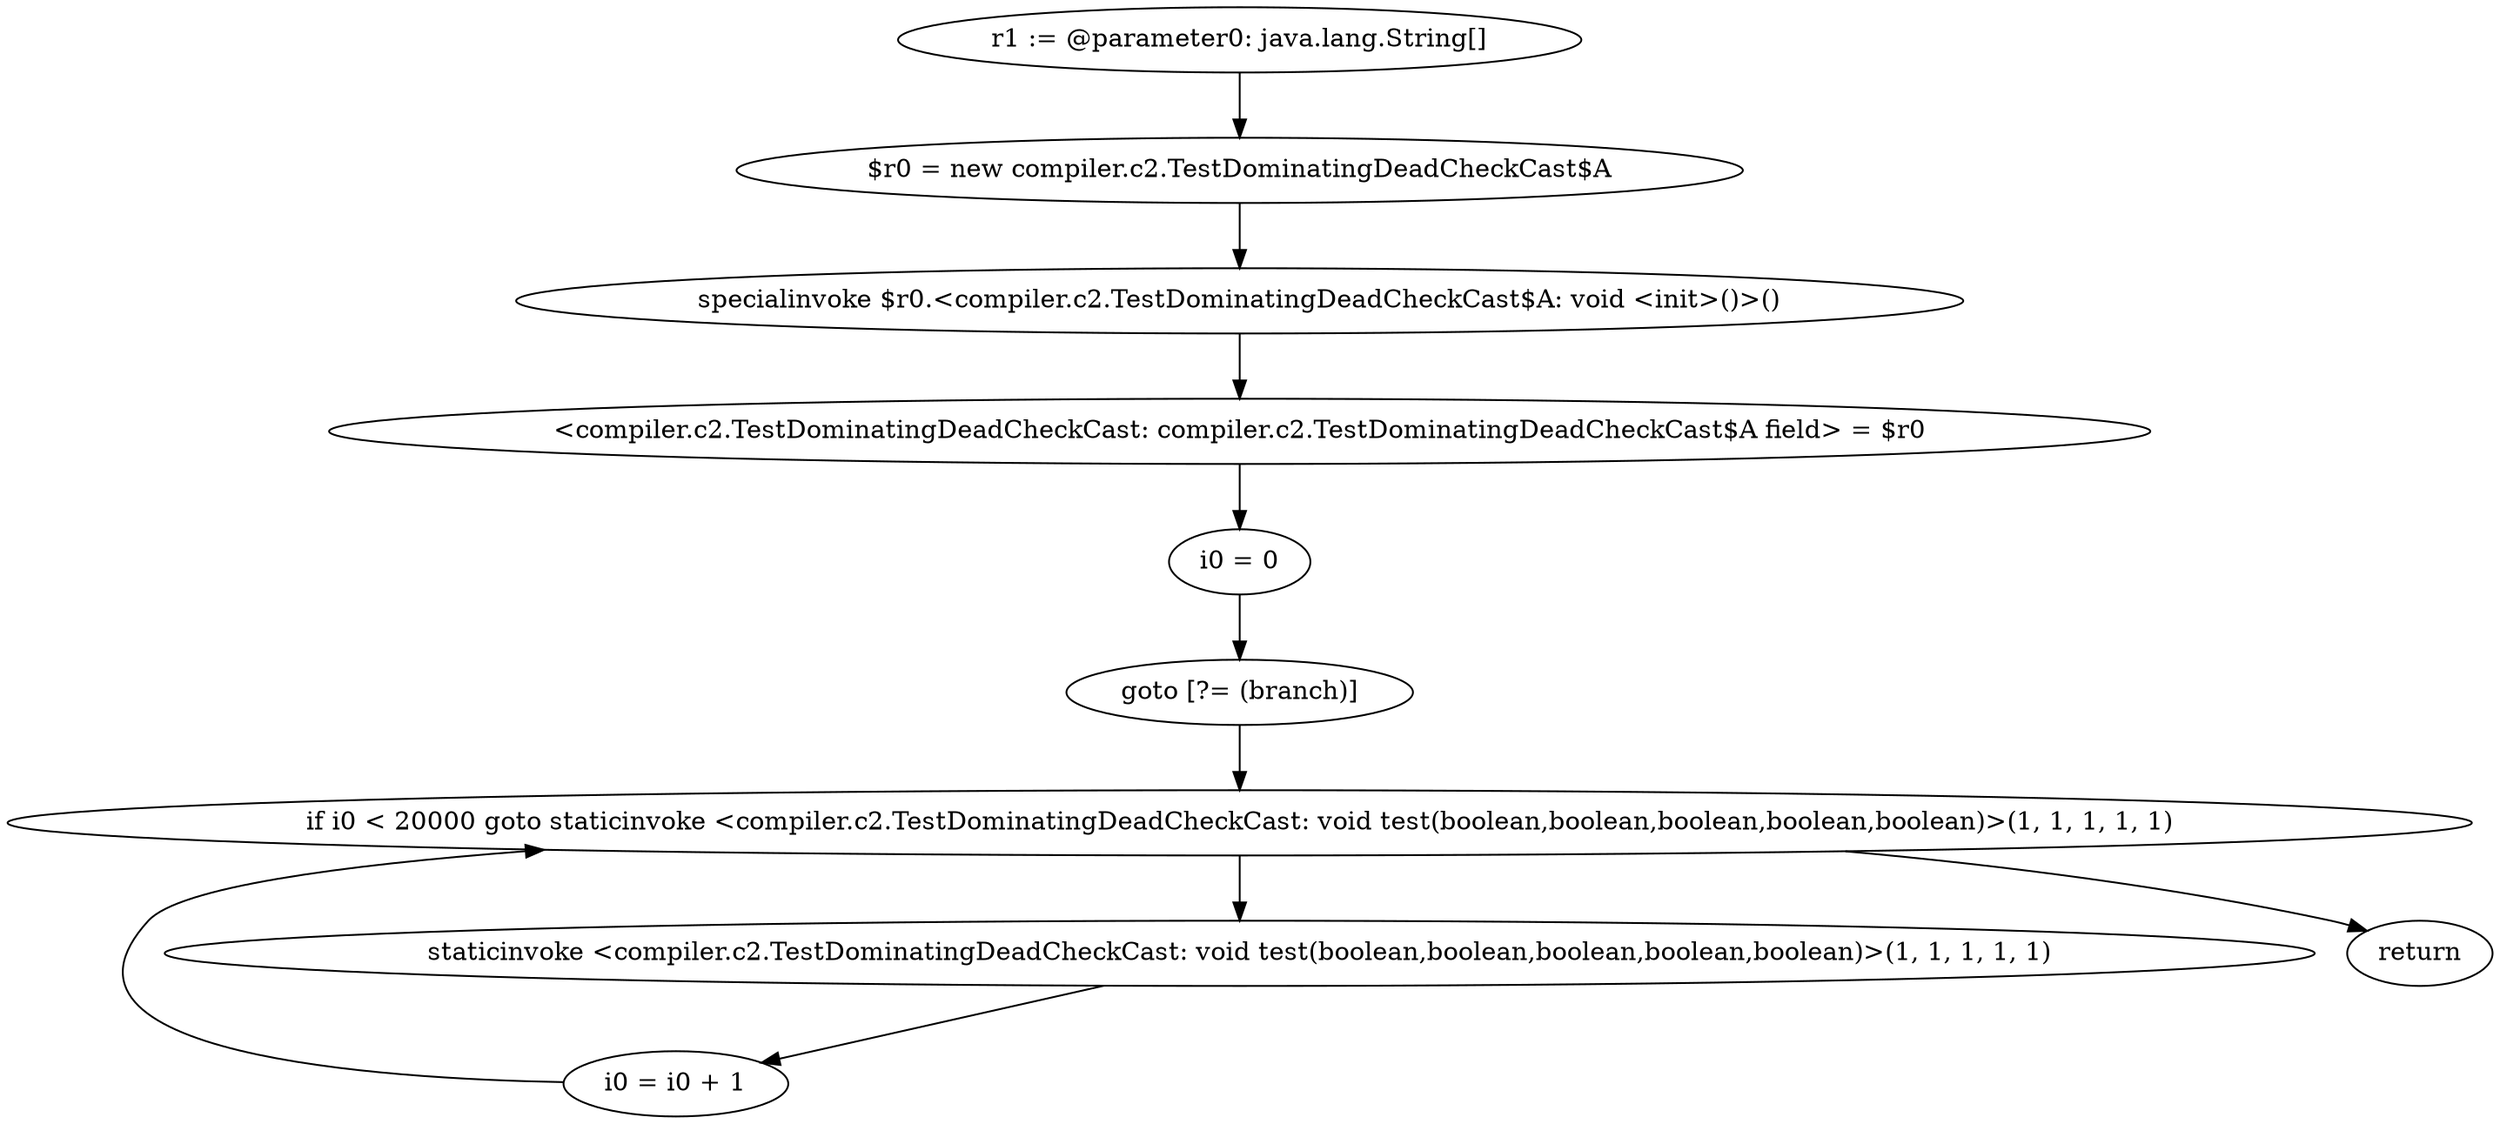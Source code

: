 digraph "unitGraph" {
    "r1 := @parameter0: java.lang.String[]"
    "$r0 = new compiler.c2.TestDominatingDeadCheckCast$A"
    "specialinvoke $r0.<compiler.c2.TestDominatingDeadCheckCast$A: void <init>()>()"
    "<compiler.c2.TestDominatingDeadCheckCast: compiler.c2.TestDominatingDeadCheckCast$A field> = $r0"
    "i0 = 0"
    "goto [?= (branch)]"
    "staticinvoke <compiler.c2.TestDominatingDeadCheckCast: void test(boolean,boolean,boolean,boolean,boolean)>(1, 1, 1, 1, 1)"
    "i0 = i0 + 1"
    "if i0 < 20000 goto staticinvoke <compiler.c2.TestDominatingDeadCheckCast: void test(boolean,boolean,boolean,boolean,boolean)>(1, 1, 1, 1, 1)"
    "return"
    "r1 := @parameter0: java.lang.String[]"->"$r0 = new compiler.c2.TestDominatingDeadCheckCast$A";
    "$r0 = new compiler.c2.TestDominatingDeadCheckCast$A"->"specialinvoke $r0.<compiler.c2.TestDominatingDeadCheckCast$A: void <init>()>()";
    "specialinvoke $r0.<compiler.c2.TestDominatingDeadCheckCast$A: void <init>()>()"->"<compiler.c2.TestDominatingDeadCheckCast: compiler.c2.TestDominatingDeadCheckCast$A field> = $r0";
    "<compiler.c2.TestDominatingDeadCheckCast: compiler.c2.TestDominatingDeadCheckCast$A field> = $r0"->"i0 = 0";
    "i0 = 0"->"goto [?= (branch)]";
    "goto [?= (branch)]"->"if i0 < 20000 goto staticinvoke <compiler.c2.TestDominatingDeadCheckCast: void test(boolean,boolean,boolean,boolean,boolean)>(1, 1, 1, 1, 1)";
    "staticinvoke <compiler.c2.TestDominatingDeadCheckCast: void test(boolean,boolean,boolean,boolean,boolean)>(1, 1, 1, 1, 1)"->"i0 = i0 + 1";
    "i0 = i0 + 1"->"if i0 < 20000 goto staticinvoke <compiler.c2.TestDominatingDeadCheckCast: void test(boolean,boolean,boolean,boolean,boolean)>(1, 1, 1, 1, 1)";
    "if i0 < 20000 goto staticinvoke <compiler.c2.TestDominatingDeadCheckCast: void test(boolean,boolean,boolean,boolean,boolean)>(1, 1, 1, 1, 1)"->"return";
    "if i0 < 20000 goto staticinvoke <compiler.c2.TestDominatingDeadCheckCast: void test(boolean,boolean,boolean,boolean,boolean)>(1, 1, 1, 1, 1)"->"staticinvoke <compiler.c2.TestDominatingDeadCheckCast: void test(boolean,boolean,boolean,boolean,boolean)>(1, 1, 1, 1, 1)";
}
